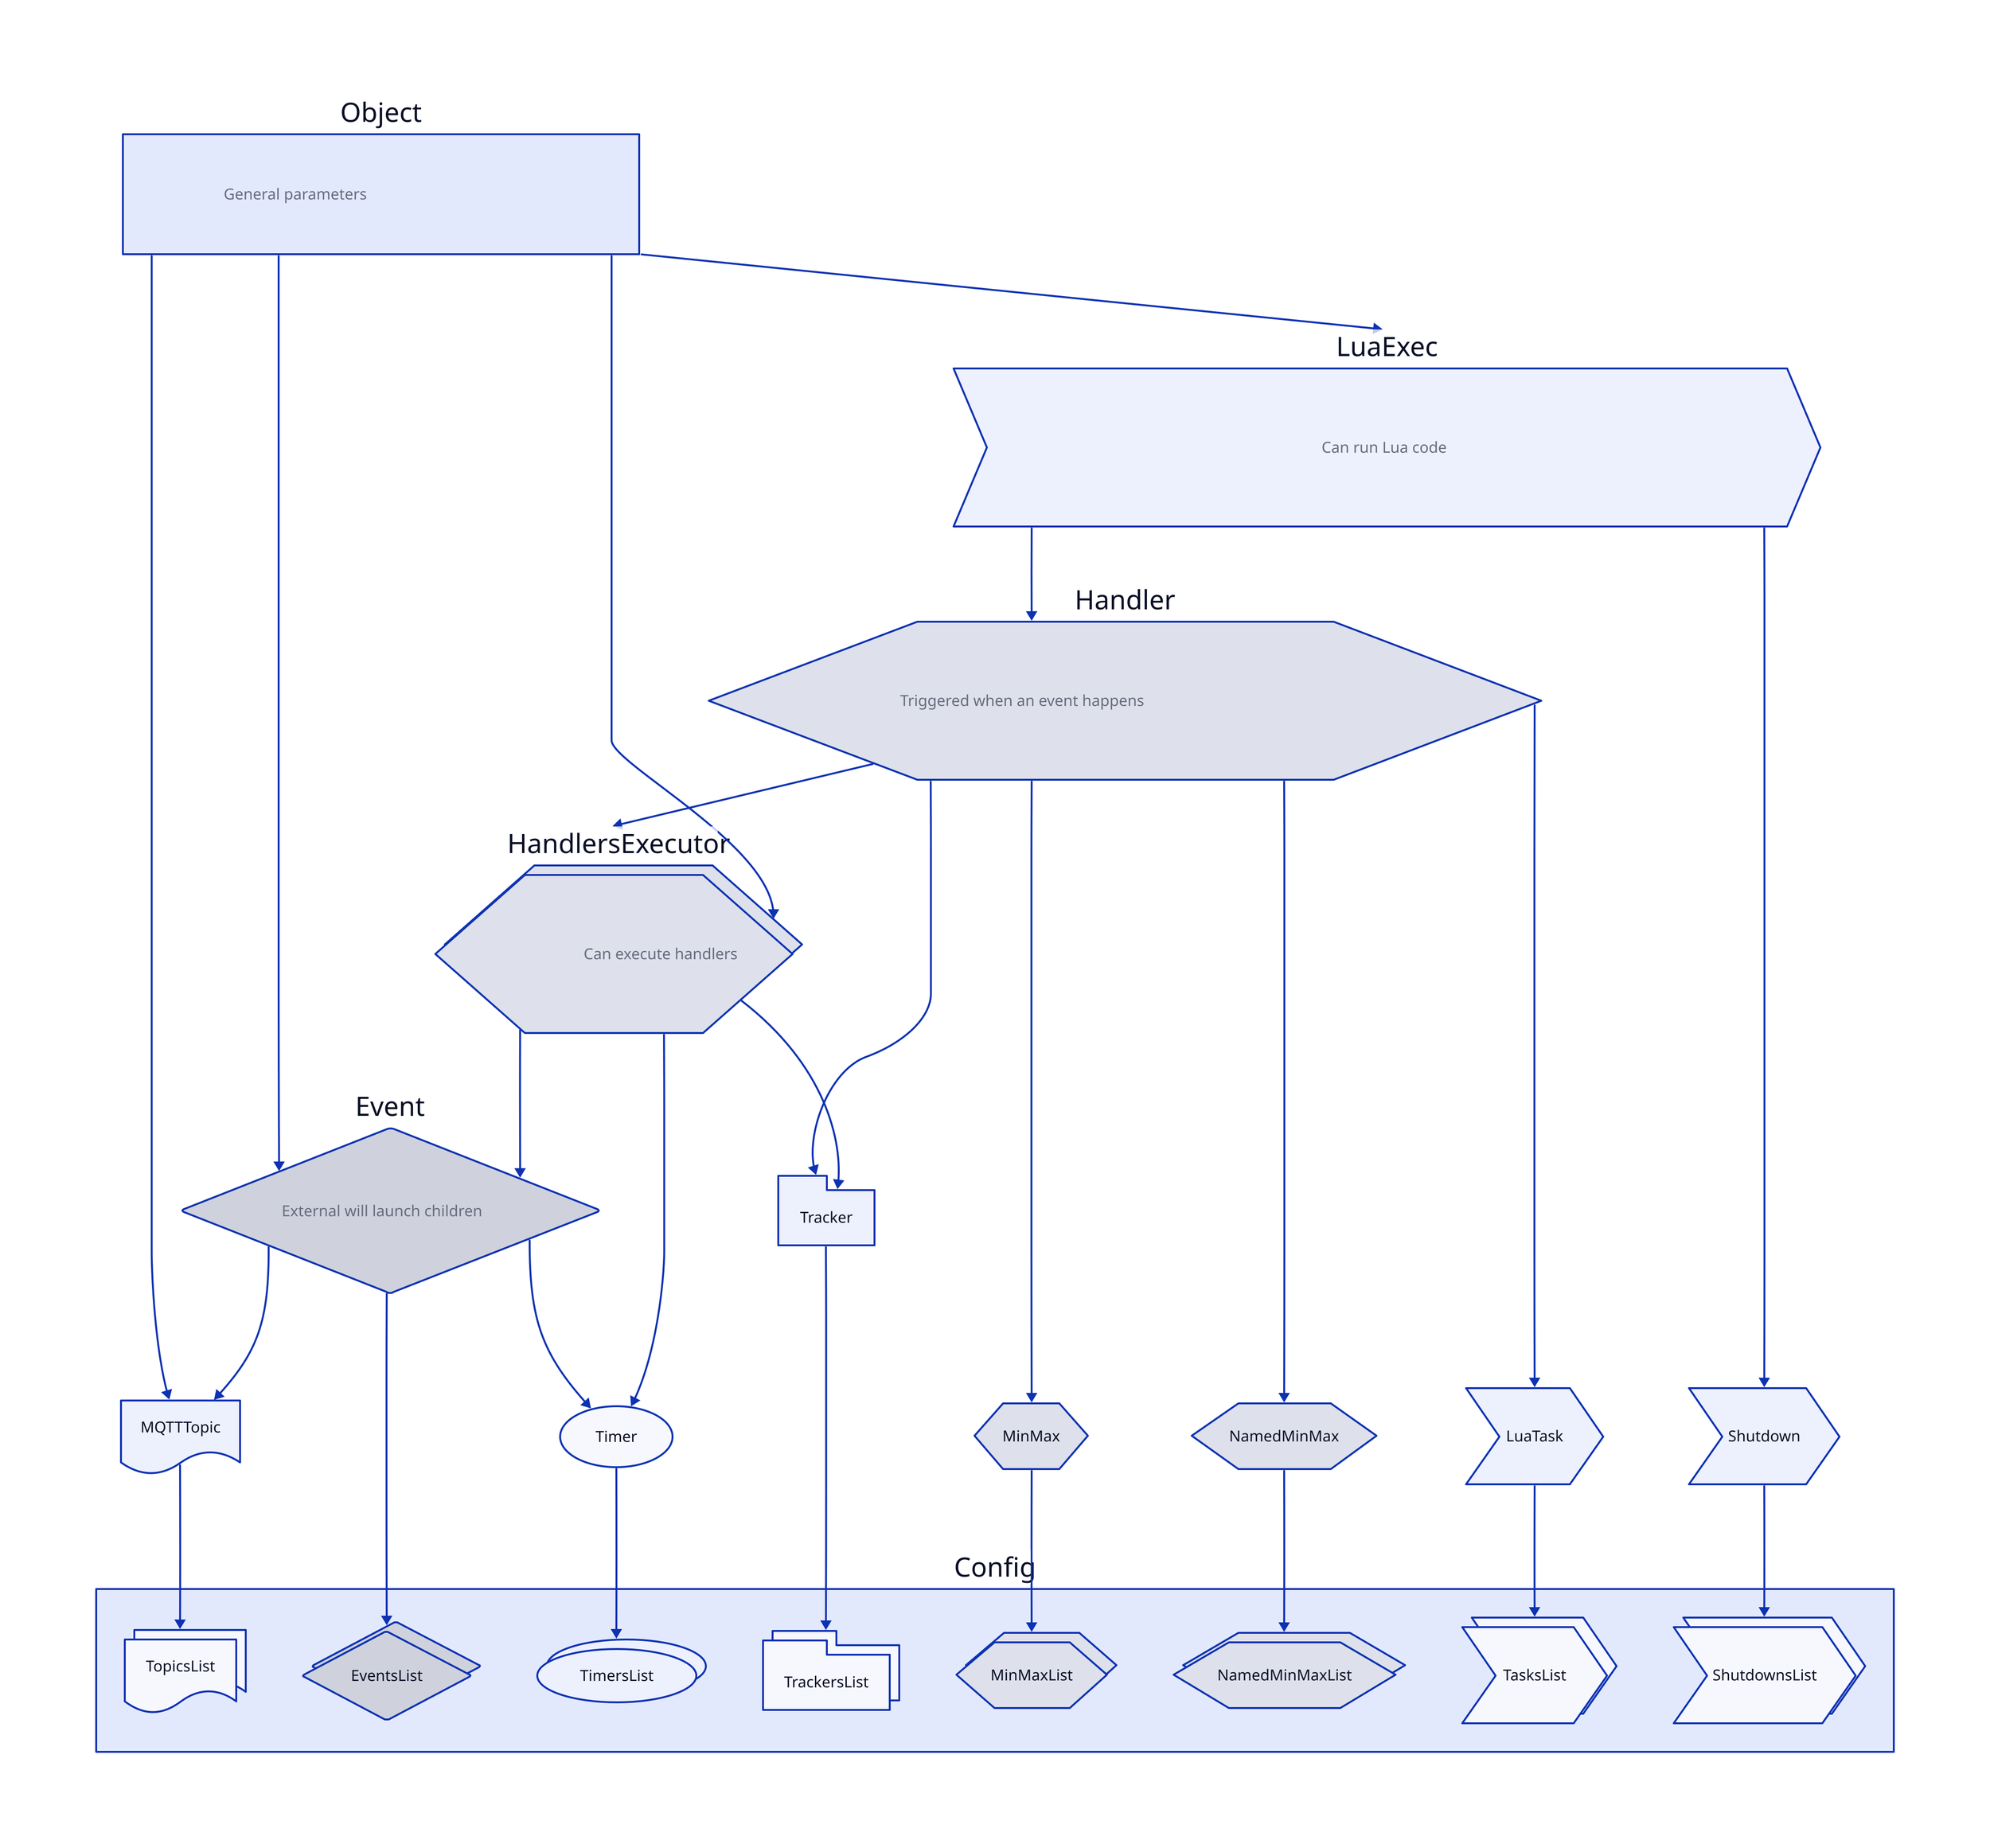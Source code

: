 vars: {
  d2-config: {
    layout-engine: elk
    # Terminal theme code
    theme-id: 100
  }
}

# Styles
# Make it easier to customize classes

classes: {
	Comment: {
		style {
			fill: transparent
			italic: true
			stroke: transparent
		}
	}

	Task:{
		shape: step
	}

	Event:{
		shape: diamond
	}

	Topic:{
		shape: document
	}

	Timer:{
		shape: oval
	}

	MinMax:{
		shape: hexagon
	}

	Tracker:{
		shape: package
	}

	Shutdown:{
		shape: step
	}

	Handler:{
		shape: hexagon
	}

}

# Simple Objects

Object.com: {
	class: Comment
	label: General parameters
}

LuaExec {
	class: Task
	com {
		class: Comment
		label: Can run Lua code
	}
}
Object -> LuaExec

Event{
	class: Event
	com {
		class: Comment
		label: External will launch children 
	}
}
Object -> Event

Handler {
	class: Handler
	com {
		class: Comment
		label: Triggered when an event happens 
	}
}

LuaExec -> Handler

HandlersExecutor {
	class: Handler
	style.multiple: true
	com {
		class: Comment
		label: Can execute handlers
	}
}

Handler -> HandlersExecutor
Object -> HandlersExecutor

HandlersExecutor -> Event


LuaTask {
	class: Task
}
Handler -> LuaTask

MinMax {
	class: MinMax
}
Handler -> MinMax

NamedMinMax {
	class: MinMax
}
Handler -> NamedMinMax

MQTTTopic {
	class: Topic
}
Object -> MQTTTopic
Event -> MQTTTopic

Shutdown {
	class: Shutdown
}
LuaExec -> Shutdown


Timer {
	class: Timer
}
Event -> Timer
HandlersExecutor -> Timer

Tracker {
	class: Tracker
}
Handler -> Tracker
HandlersExecutor -> Tracker

# Configuration

Config: { 
	TopicsList {
		style.multiple: true
		class: Topic
	}

	EventsList {
		style.multiple: true
		class: Event
	}

	TimersList {
		style.multiple: true
		class: Timer
	}

	TrackersList {
		style.multiple: true
		class: Tracker
	}

	MinMaxList {
		style.multiple: true
		class: MinMax
	}

	NamedMinMaxList {
		style.multiple: true
		class: MinMax
	}

	TasksList {
		style.multiple: true
		class: Task
	}

	ShutdownsList {
		style.multiple: true
		class: Shutdown
	}
}

Event -> Config.EventsList
LuaTask -> Config.TasksList
MQTTTopic -> Config.TopicsList
Shutdown -> Config.ShutdownsList
Timer -> Config.TimersList
MinMax -> Config.MinMaxList
NamedMinMax -> Config.NamedMinMaxList
Tracker -> Config.TrackersList
